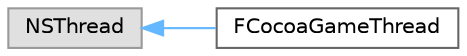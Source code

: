 digraph "Graphical Class Hierarchy"
{
 // INTERACTIVE_SVG=YES
 // LATEX_PDF_SIZE
  bgcolor="transparent";
  edge [fontname=Helvetica,fontsize=10,labelfontname=Helvetica,labelfontsize=10];
  node [fontname=Helvetica,fontsize=10,shape=box,height=0.2,width=0.4];
  rankdir="LR";
  Node0 [id="Node000000",label="NSThread",height=0.2,width=0.4,color="grey60", fillcolor="#E0E0E0", style="filled",tooltip=" "];
  Node0 -> Node1 [id="edge5960_Node000000_Node000001",dir="back",color="steelblue1",style="solid",tooltip=" "];
  Node1 [id="Node000001",label="FCocoaGameThread",height=0.2,width=0.4,color="grey40", fillcolor="white", style="filled",URL="$da/d44/interfaceFCocoaGameThread.html",tooltip=" "];
}
